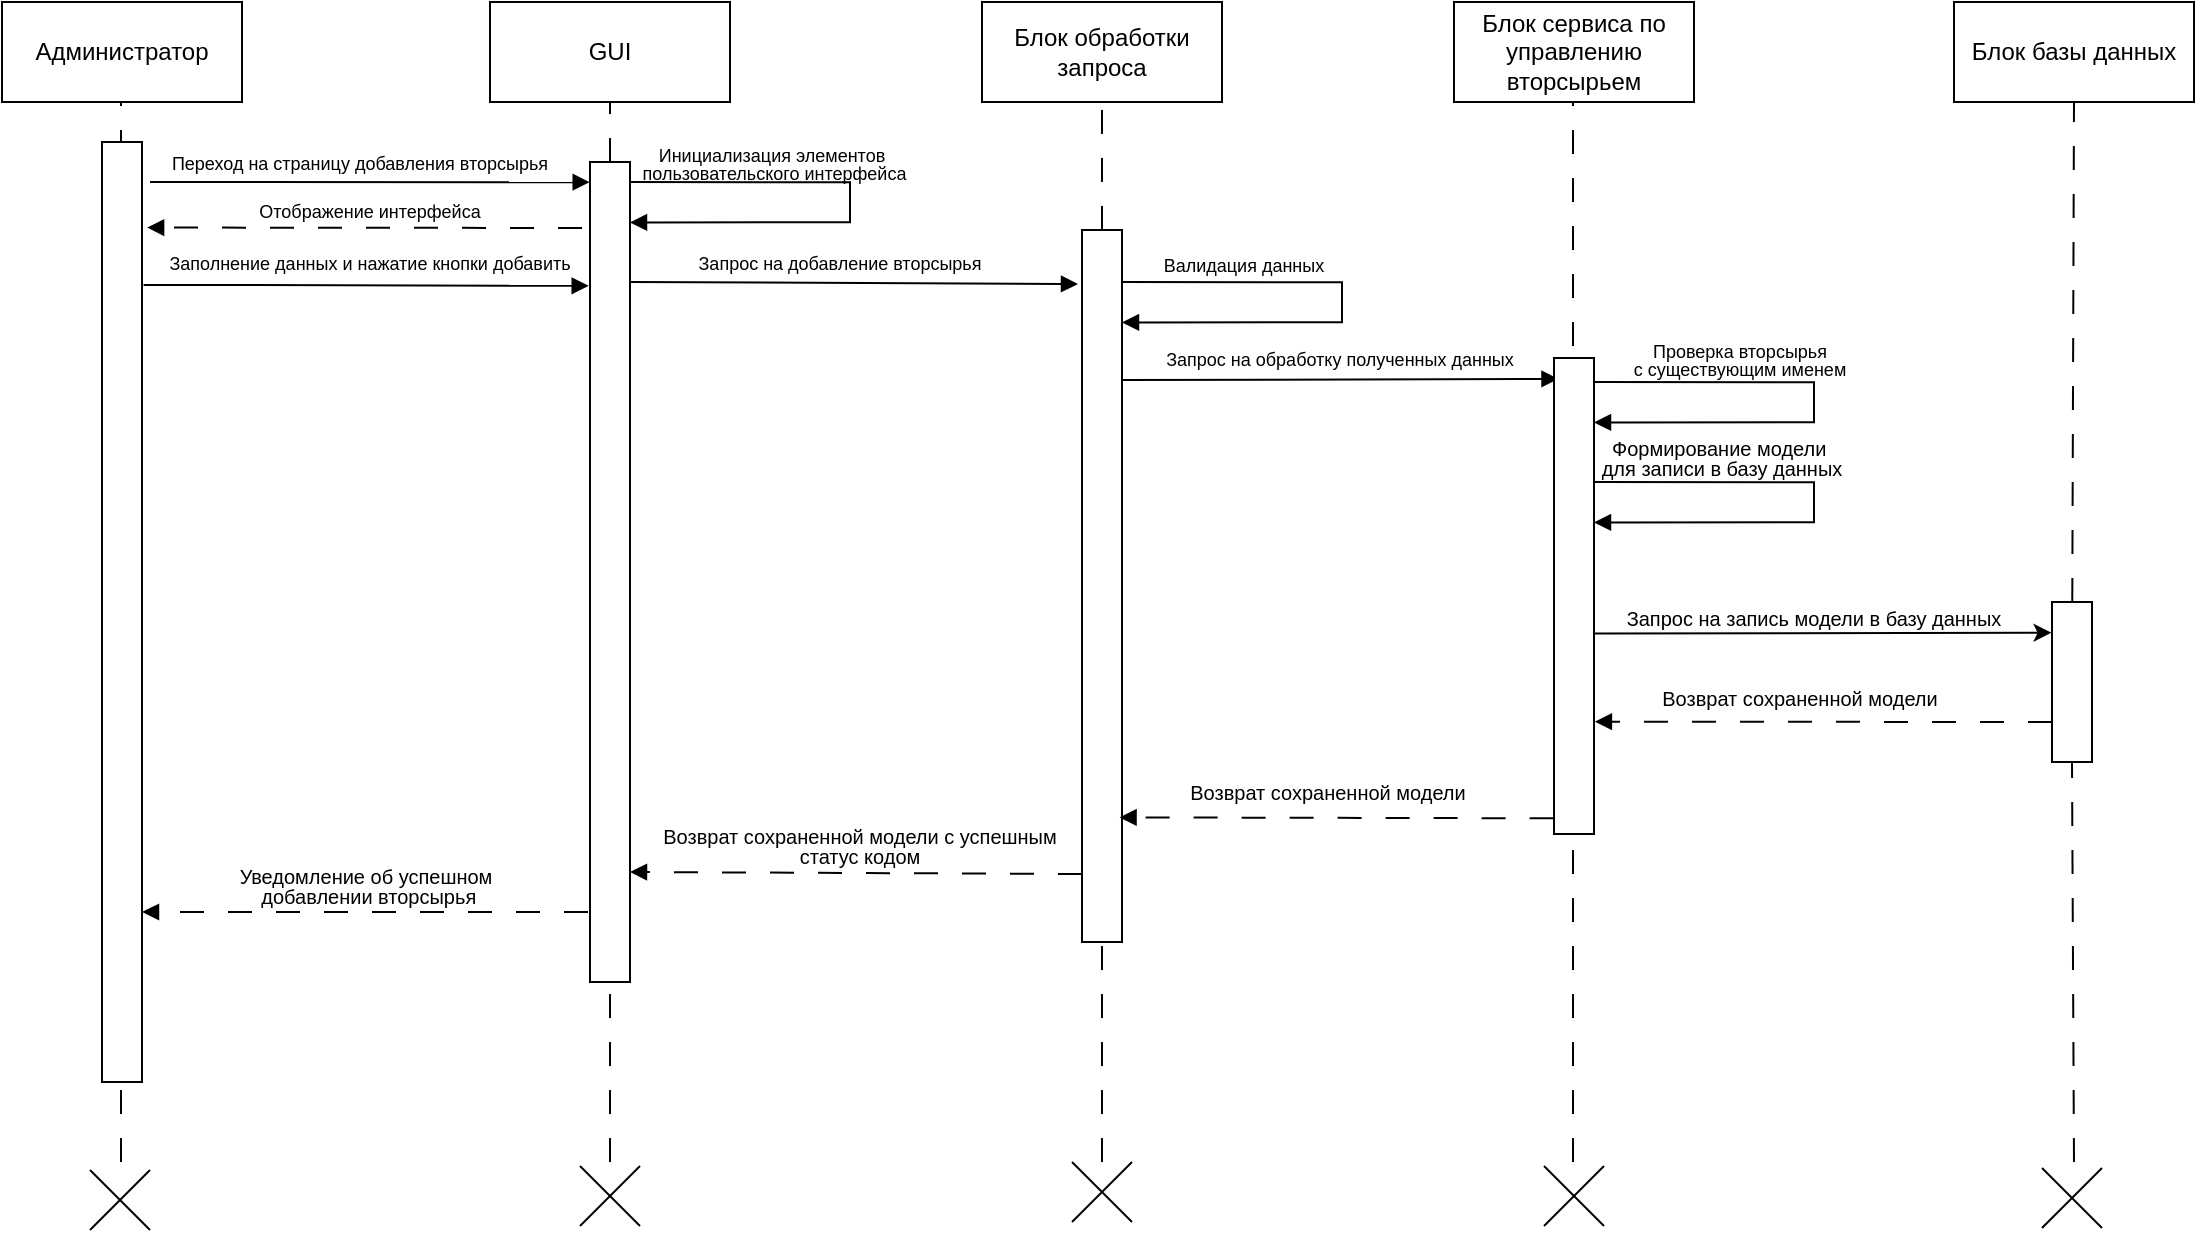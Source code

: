<mxfile version="27.0.9">
  <diagram id="PzHTcKvuOduZSgywX2gt" name="Страница — 1">
    <mxGraphModel dx="1097" dy="563" grid="0" gridSize="10" guides="1" tooltips="1" connect="1" arrows="1" fold="1" page="0" pageScale="1" pageWidth="827" pageHeight="1169" math="0" shadow="0">
      <root>
        <mxCell id="0" />
        <mxCell id="1" parent="0" />
        <mxCell id="YluIrXPb2VJz5zlcLolb-1" value="Администратор" style="rounded=0;whiteSpace=wrap;html=1;" parent="1" vertex="1">
          <mxGeometry x="50" y="30" width="120" height="50" as="geometry" />
        </mxCell>
        <mxCell id="YluIrXPb2VJz5zlcLolb-2" value="GUI" style="rounded=0;whiteSpace=wrap;html=1;" parent="1" vertex="1">
          <mxGeometry x="294" y="30" width="120" height="50" as="geometry" />
        </mxCell>
        <mxCell id="YluIrXPb2VJz5zlcLolb-3" value="Блок обработки запроса" style="rounded=0;whiteSpace=wrap;html=1;" parent="1" vertex="1">
          <mxGeometry x="540" y="30" width="120" height="50" as="geometry" />
        </mxCell>
        <mxCell id="YluIrXPb2VJz5zlcLolb-4" value="Блок сервиса по управлению вторсырьем" style="rounded=0;whiteSpace=wrap;html=1;" parent="1" vertex="1">
          <mxGeometry x="776" y="30" width="120" height="50" as="geometry" />
        </mxCell>
        <mxCell id="YluIrXPb2VJz5zlcLolb-5" value="Блок базы данных" style="rounded=0;whiteSpace=wrap;html=1;" parent="1" vertex="1">
          <mxGeometry x="1026" y="30" width="120" height="50" as="geometry" />
        </mxCell>
        <mxCell id="YluIrXPb2VJz5zlcLolb-6" value="" style="endArrow=none;html=1;rounded=0;entryX=0.5;entryY=1;entryDx=0;entryDy=0;dashed=1;dashPattern=12 12;" parent="1" source="YluIrXPb2VJz5zlcLolb-29" target="YluIrXPb2VJz5zlcLolb-2" edge="1">
          <mxGeometry width="50" height="50" relative="1" as="geometry">
            <mxPoint x="354" y="610" as="sourcePoint" />
            <mxPoint x="620" y="350" as="targetPoint" />
          </mxGeometry>
        </mxCell>
        <mxCell id="YluIrXPb2VJz5zlcLolb-7" value="" style="endArrow=none;html=1;rounded=0;entryX=0.5;entryY=1;entryDx=0;entryDy=0;dashed=1;dashPattern=12 12;" parent="1" edge="1">
          <mxGeometry width="50" height="50" relative="1" as="geometry">
            <mxPoint x="109.5" y="610" as="sourcePoint" />
            <mxPoint x="109.5" y="80" as="targetPoint" />
          </mxGeometry>
        </mxCell>
        <mxCell id="YluIrXPb2VJz5zlcLolb-8" value="" style="endArrow=none;html=1;rounded=0;entryX=0.5;entryY=1;entryDx=0;entryDy=0;dashed=1;dashPattern=12 12;" parent="1" source="YluIrXPb2VJz5zlcLolb-38" edge="1">
          <mxGeometry width="50" height="50" relative="1" as="geometry">
            <mxPoint x="600" y="610" as="sourcePoint" />
            <mxPoint x="600" y="80" as="targetPoint" />
          </mxGeometry>
        </mxCell>
        <mxCell id="YluIrXPb2VJz5zlcLolb-9" value="" style="endArrow=none;html=1;rounded=0;entryX=0.5;entryY=1;entryDx=0;entryDy=0;dashed=1;dashPattern=12 12;" parent="1" edge="1">
          <mxGeometry width="50" height="50" relative="1" as="geometry">
            <mxPoint x="835.5" y="610" as="sourcePoint" />
            <mxPoint x="835.5" y="80" as="targetPoint" />
          </mxGeometry>
        </mxCell>
        <mxCell id="YluIrXPb2VJz5zlcLolb-10" value="" style="endArrow=none;html=1;rounded=0;entryX=0.5;entryY=1;entryDx=0;entryDy=0;dashed=1;dashPattern=12 12;" parent="1" source="YluIrXPb2VJz5zlcLolb-53" edge="1">
          <mxGeometry width="50" height="50" relative="1" as="geometry">
            <mxPoint x="1086" y="610" as="sourcePoint" />
            <mxPoint x="1086" y="80" as="targetPoint" />
          </mxGeometry>
        </mxCell>
        <mxCell id="YluIrXPb2VJz5zlcLolb-11" value="" style="group" parent="1" vertex="1" connectable="0">
          <mxGeometry x="585" y="610" width="30" height="30" as="geometry" />
        </mxCell>
        <mxCell id="YluIrXPb2VJz5zlcLolb-12" value="" style="endArrow=none;html=1;rounded=0;" parent="YluIrXPb2VJz5zlcLolb-11" edge="1">
          <mxGeometry width="50" height="50" relative="1" as="geometry">
            <mxPoint y="30" as="sourcePoint" />
            <mxPoint x="30" as="targetPoint" />
          </mxGeometry>
        </mxCell>
        <mxCell id="YluIrXPb2VJz5zlcLolb-13" value="" style="endArrow=none;html=1;rounded=0;" parent="YluIrXPb2VJz5zlcLolb-11" edge="1">
          <mxGeometry width="50" height="50" relative="1" as="geometry">
            <mxPoint x="30" y="30" as="sourcePoint" />
            <mxPoint as="targetPoint" />
          </mxGeometry>
        </mxCell>
        <mxCell id="YluIrXPb2VJz5zlcLolb-14" value="" style="group" parent="1" vertex="1" connectable="0">
          <mxGeometry x="821" y="612" width="30" height="30" as="geometry" />
        </mxCell>
        <mxCell id="YluIrXPb2VJz5zlcLolb-15" value="" style="endArrow=none;html=1;rounded=0;" parent="YluIrXPb2VJz5zlcLolb-14" edge="1">
          <mxGeometry width="50" height="50" relative="1" as="geometry">
            <mxPoint y="30" as="sourcePoint" />
            <mxPoint x="30" as="targetPoint" />
          </mxGeometry>
        </mxCell>
        <mxCell id="YluIrXPb2VJz5zlcLolb-16" value="" style="endArrow=none;html=1;rounded=0;" parent="YluIrXPb2VJz5zlcLolb-14" edge="1">
          <mxGeometry width="50" height="50" relative="1" as="geometry">
            <mxPoint x="30" y="30" as="sourcePoint" />
            <mxPoint as="targetPoint" />
          </mxGeometry>
        </mxCell>
        <mxCell id="YluIrXPb2VJz5zlcLolb-17" value="" style="group" parent="1" vertex="1" connectable="0">
          <mxGeometry x="1070" y="613" width="30" height="30" as="geometry" />
        </mxCell>
        <mxCell id="YluIrXPb2VJz5zlcLolb-18" value="" style="endArrow=none;html=1;rounded=0;" parent="YluIrXPb2VJz5zlcLolb-17" edge="1">
          <mxGeometry width="50" height="50" relative="1" as="geometry">
            <mxPoint y="30" as="sourcePoint" />
            <mxPoint x="30" as="targetPoint" />
          </mxGeometry>
        </mxCell>
        <mxCell id="YluIrXPb2VJz5zlcLolb-19" value="" style="endArrow=none;html=1;rounded=0;" parent="YluIrXPb2VJz5zlcLolb-17" edge="1">
          <mxGeometry width="50" height="50" relative="1" as="geometry">
            <mxPoint x="30" y="30" as="sourcePoint" />
            <mxPoint as="targetPoint" />
          </mxGeometry>
        </mxCell>
        <mxCell id="YluIrXPb2VJz5zlcLolb-20" value="" style="group" parent="1" vertex="1" connectable="0">
          <mxGeometry x="339" y="612" width="30" height="30" as="geometry" />
        </mxCell>
        <mxCell id="YluIrXPb2VJz5zlcLolb-21" value="" style="endArrow=none;html=1;rounded=0;" parent="YluIrXPb2VJz5zlcLolb-20" edge="1">
          <mxGeometry width="50" height="50" relative="1" as="geometry">
            <mxPoint y="30" as="sourcePoint" />
            <mxPoint x="30" as="targetPoint" />
          </mxGeometry>
        </mxCell>
        <mxCell id="YluIrXPb2VJz5zlcLolb-22" value="" style="endArrow=none;html=1;rounded=0;" parent="YluIrXPb2VJz5zlcLolb-20" edge="1">
          <mxGeometry width="50" height="50" relative="1" as="geometry">
            <mxPoint x="30" y="30" as="sourcePoint" />
            <mxPoint as="targetPoint" />
          </mxGeometry>
        </mxCell>
        <mxCell id="YluIrXPb2VJz5zlcLolb-23" value="" style="group" parent="1" vertex="1" connectable="0">
          <mxGeometry x="94" y="614" width="30" height="30" as="geometry" />
        </mxCell>
        <mxCell id="YluIrXPb2VJz5zlcLolb-24" value="" style="endArrow=none;html=1;rounded=0;" parent="YluIrXPb2VJz5zlcLolb-23" edge="1">
          <mxGeometry width="50" height="50" relative="1" as="geometry">
            <mxPoint y="30" as="sourcePoint" />
            <mxPoint x="30" as="targetPoint" />
          </mxGeometry>
        </mxCell>
        <mxCell id="YluIrXPb2VJz5zlcLolb-25" value="" style="endArrow=none;html=1;rounded=0;" parent="YluIrXPb2VJz5zlcLolb-23" edge="1">
          <mxGeometry width="50" height="50" relative="1" as="geometry">
            <mxPoint x="30" y="30" as="sourcePoint" />
            <mxPoint as="targetPoint" />
          </mxGeometry>
        </mxCell>
        <mxCell id="YluIrXPb2VJz5zlcLolb-26" value="" style="rounded=0;whiteSpace=wrap;html=1;" parent="1" vertex="1">
          <mxGeometry x="100" y="100" width="20" height="470" as="geometry" />
        </mxCell>
        <mxCell id="YluIrXPb2VJz5zlcLolb-27" value="" style="endArrow=block;html=1;rounded=0;entryX=0.066;entryY=1.005;entryDx=0;entryDy=0;entryPerimeter=0;endFill=1;" parent="1" target="YluIrXPb2VJz5zlcLolb-32" edge="1">
          <mxGeometry width="50" height="50" relative="1" as="geometry">
            <mxPoint x="124" y="120" as="sourcePoint" />
            <mxPoint x="340" y="120" as="targetPoint" />
          </mxGeometry>
        </mxCell>
        <mxCell id="YluIrXPb2VJz5zlcLolb-28" value="" style="endArrow=none;html=1;rounded=0;entryX=0.5;entryY=1;entryDx=0;entryDy=0;dashed=1;dashPattern=12 12;" parent="1" target="YluIrXPb2VJz5zlcLolb-29" edge="1">
          <mxGeometry width="50" height="50" relative="1" as="geometry">
            <mxPoint x="354" y="610" as="sourcePoint" />
            <mxPoint x="354" y="80" as="targetPoint" />
          </mxGeometry>
        </mxCell>
        <mxCell id="YluIrXPb2VJz5zlcLolb-29" value="" style="rounded=0;whiteSpace=wrap;html=1;" parent="1" vertex="1">
          <mxGeometry x="344" y="110" width="20" height="410" as="geometry" />
        </mxCell>
        <mxCell id="YluIrXPb2VJz5zlcLolb-30" value="&lt;font style=&quot;font-size: 9px;&quot;&gt;Переход на страницу добавления вторсырья&lt;/font&gt;" style="text;html=1;align=center;verticalAlign=middle;whiteSpace=wrap;rounded=0;" parent="1" vertex="1">
          <mxGeometry x="124" y="100" width="210" height="20" as="geometry" />
        </mxCell>
        <mxCell id="YluIrXPb2VJz5zlcLolb-31" value="" style="endArrow=block;html=1;rounded=0;exitX=1.3;exitY=0.021;exitDx=0;exitDy=0;exitPerimeter=0;entryX=1.3;entryY=0.064;entryDx=0;entryDy=0;entryPerimeter=0;endFill=1;" parent="1" edge="1">
          <mxGeometry width="50" height="50" relative="1" as="geometry">
            <mxPoint x="364.0" y="120" as="sourcePoint" />
            <mxPoint x="364.0" y="140.21" as="targetPoint" />
            <Array as="points">
              <mxPoint x="474" y="120.13" />
              <mxPoint x="474" y="140.13" />
            </Array>
          </mxGeometry>
        </mxCell>
        <mxCell id="YluIrXPb2VJz5zlcLolb-32" value="&lt;div style=&quot;line-height: 70%;&quot;&gt;&lt;font style=&quot;font-size: 9px; line-height: 70%;&quot;&gt;Инициализация элементов&lt;/font&gt;&lt;div&gt;&lt;font style=&quot;font-size: 9px; line-height: 70%;&quot;&gt;&amp;nbsp;пользовательского интерфейса&lt;/font&gt;&lt;/div&gt;&lt;/div&gt;" style="text;html=1;align=center;verticalAlign=middle;whiteSpace=wrap;rounded=0;spacing=2;" parent="1" vertex="1">
          <mxGeometry x="330" y="100" width="210" height="20" as="geometry" />
        </mxCell>
        <mxCell id="YluIrXPb2VJz5zlcLolb-33" value="" style="endArrow=block;html=1;rounded=0;entryX=1.128;entryY=0.091;entryDx=0;entryDy=0;entryPerimeter=0;dashed=1;dashPattern=12 12;endFill=1;" parent="1" target="YluIrXPb2VJz5zlcLolb-26" edge="1">
          <mxGeometry width="50" height="50" relative="1" as="geometry">
            <mxPoint x="340" y="143" as="sourcePoint" />
            <mxPoint x="410" y="290" as="targetPoint" />
          </mxGeometry>
        </mxCell>
        <mxCell id="YluIrXPb2VJz5zlcLolb-34" value="&lt;font style=&quot;font-size: 9px;&quot;&gt;Отображение интерфейса&lt;/font&gt;" style="text;html=1;align=center;verticalAlign=middle;whiteSpace=wrap;rounded=0;" parent="1" vertex="1">
          <mxGeometry x="129" y="124" width="210" height="20" as="geometry" />
        </mxCell>
        <mxCell id="YluIrXPb2VJz5zlcLolb-35" value="" style="endArrow=block;html=1;rounded=0;exitX=1.039;exitY=0.152;exitDx=0;exitDy=0;exitPerimeter=0;entryX=-0.032;entryY=0.151;entryDx=0;entryDy=0;entryPerimeter=0;endFill=1;" parent="1" source="YluIrXPb2VJz5zlcLolb-26" target="YluIrXPb2VJz5zlcLolb-29" edge="1">
          <mxGeometry width="50" height="50" relative="1" as="geometry">
            <mxPoint x="120" y="170" as="sourcePoint" />
            <mxPoint x="343" y="170" as="targetPoint" />
          </mxGeometry>
        </mxCell>
        <mxCell id="YluIrXPb2VJz5zlcLolb-36" value="&lt;font style=&quot;font-size: 9px;&quot;&gt;Заполнение данных и нажатие кнопки добавить&lt;/font&gt;" style="text;html=1;align=center;verticalAlign=middle;whiteSpace=wrap;rounded=0;" parent="1" vertex="1">
          <mxGeometry x="129" y="150" width="210" height="20" as="geometry" />
        </mxCell>
        <mxCell id="YluIrXPb2VJz5zlcLolb-37" value="" style="endArrow=none;html=1;rounded=0;entryX=0.5;entryY=1;entryDx=0;entryDy=0;dashed=1;dashPattern=12 12;" parent="1" target="YluIrXPb2VJz5zlcLolb-38" edge="1">
          <mxGeometry width="50" height="50" relative="1" as="geometry">
            <mxPoint x="600" y="610" as="sourcePoint" />
            <mxPoint x="600" y="80" as="targetPoint" />
          </mxGeometry>
        </mxCell>
        <mxCell id="YluIrXPb2VJz5zlcLolb-38" value="" style="rounded=0;whiteSpace=wrap;html=1;" parent="1" vertex="1">
          <mxGeometry x="590" y="144" width="20" height="356" as="geometry" />
        </mxCell>
        <mxCell id="YluIrXPb2VJz5zlcLolb-39" value="" style="endArrow=block;html=1;rounded=0;exitX=1;exitY=0.5;exitDx=0;exitDy=0;entryX=-0.019;entryY=0.129;entryDx=0;entryDy=0;entryPerimeter=0;endFill=1;" parent="1" edge="1">
          <mxGeometry width="50" height="50" relative="1" as="geometry">
            <mxPoint x="364" y="170" as="sourcePoint" />
            <mxPoint x="588" y="171" as="targetPoint" />
          </mxGeometry>
        </mxCell>
        <mxCell id="YluIrXPb2VJz5zlcLolb-40" value="&lt;font style=&quot;font-size: 9px;&quot;&gt;Запрос на добавление вторсырья&lt;/font&gt;" style="text;html=1;align=center;verticalAlign=middle;whiteSpace=wrap;rounded=0;" parent="1" vertex="1">
          <mxGeometry x="364" y="150" width="210" height="20" as="geometry" />
        </mxCell>
        <mxCell id="YluIrXPb2VJz5zlcLolb-41" value="" style="endArrow=block;html=1;rounded=0;exitX=1.3;exitY=0.021;exitDx=0;exitDy=0;exitPerimeter=0;entryX=1.3;entryY=0.064;entryDx=0;entryDy=0;entryPerimeter=0;endFill=1;" parent="1" edge="1">
          <mxGeometry width="50" height="50" relative="1" as="geometry">
            <mxPoint x="610.0" y="170" as="sourcePoint" />
            <mxPoint x="610.0" y="190.21" as="targetPoint" />
            <Array as="points">
              <mxPoint x="720" y="170.13" />
              <mxPoint x="720" y="190.13" />
            </Array>
          </mxGeometry>
        </mxCell>
        <mxCell id="YluIrXPb2VJz5zlcLolb-42" value="&lt;div style=&quot;line-height: 70%;&quot;&gt;&lt;font style=&quot;font-size: 9px;&quot;&gt;Валидация данных&lt;/font&gt;&lt;/div&gt;" style="text;html=1;align=center;verticalAlign=middle;whiteSpace=wrap;rounded=0;spacing=2;" parent="1" vertex="1">
          <mxGeometry x="566" y="151" width="210" height="20" as="geometry" />
        </mxCell>
        <mxCell id="YluIrXPb2VJz5zlcLolb-43" value="" style="endArrow=block;html=1;rounded=0;exitX=1;exitY=0.5;exitDx=0;exitDy=0;entryX=0.112;entryY=0.044;entryDx=0;entryDy=0;entryPerimeter=0;endFill=1;" parent="1" target="YluIrXPb2VJz5zlcLolb-45" edge="1">
          <mxGeometry width="50" height="50" relative="1" as="geometry">
            <mxPoint x="610" y="219" as="sourcePoint" />
            <mxPoint x="834" y="220" as="targetPoint" />
          </mxGeometry>
        </mxCell>
        <mxCell id="YluIrXPb2VJz5zlcLolb-44" value="&lt;font style=&quot;font-size: 9px;&quot;&gt;Запрос на обработку полученных данных&lt;/font&gt;" style="text;html=1;align=center;verticalAlign=middle;whiteSpace=wrap;rounded=0;" parent="1" vertex="1">
          <mxGeometry x="619" y="193" width="200" height="30" as="geometry" />
        </mxCell>
        <mxCell id="YluIrXPb2VJz5zlcLolb-45" value="" style="rounded=0;whiteSpace=wrap;html=1;" parent="1" vertex="1">
          <mxGeometry x="826" y="208" width="20" height="238" as="geometry" />
        </mxCell>
        <mxCell id="YluIrXPb2VJz5zlcLolb-46" value="" style="endArrow=block;html=1;rounded=0;exitX=1.3;exitY=0.021;exitDx=0;exitDy=0;exitPerimeter=0;entryX=1.3;entryY=0.064;entryDx=0;entryDy=0;entryPerimeter=0;endFill=1;" parent="1" edge="1">
          <mxGeometry width="50" height="50" relative="1" as="geometry">
            <mxPoint x="846.0" y="220" as="sourcePoint" />
            <mxPoint x="846.0" y="240.21" as="targetPoint" />
            <Array as="points">
              <mxPoint x="956" y="220.13" />
              <mxPoint x="956" y="240.13" />
            </Array>
          </mxGeometry>
        </mxCell>
        <mxCell id="YluIrXPb2VJz5zlcLolb-47" value="&lt;div style=&quot;line-height: 70%;&quot;&gt;&lt;font style=&quot;font-size: 9px; line-height: 70%;&quot;&gt;Проверка вторсырья&lt;/font&gt;&lt;div&gt;&lt;font style=&quot;font-size: 9px; line-height: 70%;&quot;&gt;с существующим именем&lt;/font&gt;&lt;/div&gt;&lt;/div&gt;" style="text;html=1;align=center;verticalAlign=middle;whiteSpace=wrap;rounded=0;" parent="1" vertex="1">
          <mxGeometry x="819" y="193" width="200" height="30" as="geometry" />
        </mxCell>
        <mxCell id="YluIrXPb2VJz5zlcLolb-48" value="" style="endArrow=block;html=1;rounded=0;exitX=1.3;exitY=0.021;exitDx=0;exitDy=0;exitPerimeter=0;entryX=1.3;entryY=0.064;entryDx=0;entryDy=0;entryPerimeter=0;endFill=1;" parent="1" edge="1">
          <mxGeometry width="50" height="50" relative="1" as="geometry">
            <mxPoint x="846.0" y="270" as="sourcePoint" />
            <mxPoint x="846.0" y="290.21" as="targetPoint" />
            <Array as="points">
              <mxPoint x="956" y="270.13" />
              <mxPoint x="956" y="290.13" />
            </Array>
          </mxGeometry>
        </mxCell>
        <mxCell id="YluIrXPb2VJz5zlcLolb-49" value="&lt;div style=&quot;line-height: 70%;&quot;&gt;&lt;font size=&quot;1&quot;&gt;Формирование модели&amp;nbsp;&lt;/font&gt;&lt;/div&gt;&lt;div style=&quot;line-height: 70%;&quot;&gt;&lt;font size=&quot;1&quot;&gt;для записи в базу данных&lt;/font&gt;&lt;/div&gt;" style="text;html=1;align=center;verticalAlign=middle;whiteSpace=wrap;rounded=0;" parent="1" vertex="1">
          <mxGeometry x="810" y="243" width="200" height="30" as="geometry" />
        </mxCell>
        <mxCell id="YluIrXPb2VJz5zlcLolb-52" value="" style="endArrow=classic;html=1;rounded=0;exitX=1.009;exitY=0.579;exitDx=0;exitDy=0;exitPerimeter=0;entryX=-0.011;entryY=0.192;entryDx=0;entryDy=0;entryPerimeter=0;" parent="1" source="YluIrXPb2VJz5zlcLolb-45" target="YluIrXPb2VJz5zlcLolb-53" edge="1">
          <mxGeometry width="50" height="50" relative="1" as="geometry">
            <mxPoint x="885" y="400" as="sourcePoint" />
            <mxPoint x="1070" y="375" as="targetPoint" />
          </mxGeometry>
        </mxCell>
        <mxCell id="YluIrXPb2VJz5zlcLolb-54" value="&lt;div style=&quot;line-height: 70%;&quot;&gt;&lt;font size=&quot;1&quot;&gt;Запрос на запись модели в базу данных&lt;/font&gt;&lt;/div&gt;" style="text;html=1;align=center;verticalAlign=middle;whiteSpace=wrap;rounded=0;" parent="1" vertex="1">
          <mxGeometry x="856" y="323" width="200" height="30" as="geometry" />
        </mxCell>
        <mxCell id="YluIrXPb2VJz5zlcLolb-55" value="" style="endArrow=block;html=1;rounded=0;entryX=1.023;entryY=0.764;entryDx=0;entryDy=0;entryPerimeter=0;exitX=0;exitY=0.75;exitDx=0;exitDy=0;dashed=1;dashPattern=12 12;endFill=1;" parent="1" source="YluIrXPb2VJz5zlcLolb-53" target="YluIrXPb2VJz5zlcLolb-45" edge="1">
          <mxGeometry width="50" height="50" relative="1" as="geometry">
            <mxPoint x="353" y="153" as="sourcePoint" />
            <mxPoint x="133" y="153" as="targetPoint" />
          </mxGeometry>
        </mxCell>
        <mxCell id="YluIrXPb2VJz5zlcLolb-56" value="&lt;div style=&quot;line-height: 70%;&quot;&gt;&lt;font size=&quot;1&quot;&gt;Возврат сохраненной модели&lt;/font&gt;&lt;/div&gt;" style="text;html=1;align=center;verticalAlign=middle;whiteSpace=wrap;rounded=0;" parent="1" vertex="1">
          <mxGeometry x="849" y="363" width="200" height="30" as="geometry" />
        </mxCell>
        <mxCell id="YluIrXPb2VJz5zlcLolb-57" value="" style="endArrow=block;html=1;rounded=0;entryX=0.939;entryY=0.825;entryDx=0;entryDy=0;entryPerimeter=0;exitX=-0.01;exitY=0.967;exitDx=0;exitDy=0;dashed=1;dashPattern=12 12;exitPerimeter=0;endFill=1;" parent="1" source="YluIrXPb2VJz5zlcLolb-45" target="YluIrXPb2VJz5zlcLolb-38" edge="1">
          <mxGeometry width="50" height="50" relative="1" as="geometry">
            <mxPoint x="827" y="436" as="sourcePoint" />
            <mxPoint x="598" y="435" as="targetPoint" />
          </mxGeometry>
        </mxCell>
        <mxCell id="YluIrXPb2VJz5zlcLolb-58" value="&lt;div style=&quot;line-height: 70%;&quot;&gt;&lt;font size=&quot;1&quot;&gt;Возврат сохраненной модели&lt;/font&gt;&lt;/div&gt;" style="text;html=1;align=center;verticalAlign=middle;whiteSpace=wrap;rounded=0;" parent="1" vertex="1">
          <mxGeometry x="613" y="410" width="200" height="30" as="geometry" />
        </mxCell>
        <mxCell id="YluIrXPb2VJz5zlcLolb-59" value="" style="endArrow=block;html=1;rounded=0;entryX=0.985;entryY=0.567;entryDx=0;entryDy=0;entryPerimeter=0;dashed=1;dashPattern=12 12;endFill=1;" parent="1" edge="1">
          <mxGeometry width="50" height="50" relative="1" as="geometry">
            <mxPoint x="590" y="466" as="sourcePoint" />
            <mxPoint x="364" y="465" as="targetPoint" />
          </mxGeometry>
        </mxCell>
        <mxCell id="YluIrXPb2VJz5zlcLolb-60" value="&lt;div style=&quot;line-height: 70%;&quot;&gt;&lt;font size=&quot;1&quot;&gt;Возврат сохраненной модели с успешным статус кодом&lt;/font&gt;&lt;/div&gt;" style="text;html=1;align=center;verticalAlign=middle;whiteSpace=wrap;rounded=0;" parent="1" vertex="1">
          <mxGeometry x="379" y="437" width="200" height="30" as="geometry" />
        </mxCell>
        <mxCell id="YluIrXPb2VJz5zlcLolb-61" value="" style="endArrow=block;html=1;rounded=0;entryX=0.985;entryY=0.567;entryDx=0;entryDy=0;entryPerimeter=0;dashed=1;dashPattern=12 12;endFill=1;" parent="1" edge="1">
          <mxGeometry width="50" height="50" relative="1" as="geometry">
            <mxPoint x="343" y="485" as="sourcePoint" />
            <mxPoint x="120" y="485" as="targetPoint" />
          </mxGeometry>
        </mxCell>
        <mxCell id="YluIrXPb2VJz5zlcLolb-62" value="&lt;div style=&quot;line-height: 70%;&quot;&gt;&lt;font size=&quot;1&quot;&gt;Уведомление об успешном&lt;/font&gt;&lt;/div&gt;&lt;div style=&quot;line-height: 70%;&quot;&gt;&lt;font size=&quot;1&quot;&gt;&amp;nbsp;добавлении вторсырья&lt;/font&gt;&lt;/div&gt;" style="text;html=1;align=center;verticalAlign=middle;whiteSpace=wrap;rounded=0;" parent="1" vertex="1">
          <mxGeometry x="132" y="457" width="200" height="30" as="geometry" />
        </mxCell>
        <mxCell id="YluIrXPb2VJz5zlcLolb-63" value="" style="endArrow=none;html=1;rounded=0;entryX=0.5;entryY=1;entryDx=0;entryDy=0;dashed=1;dashPattern=12 12;" parent="1" target="YluIrXPb2VJz5zlcLolb-53" edge="1">
          <mxGeometry width="50" height="50" relative="1" as="geometry">
            <mxPoint x="1086" y="610" as="sourcePoint" />
            <mxPoint x="1086" y="80" as="targetPoint" />
          </mxGeometry>
        </mxCell>
        <mxCell id="YluIrXPb2VJz5zlcLolb-53" value="" style="rounded=0;whiteSpace=wrap;html=1;" parent="1" vertex="1">
          <mxGeometry x="1075" y="330" width="20" height="80" as="geometry" />
        </mxCell>
      </root>
    </mxGraphModel>
  </diagram>
</mxfile>
